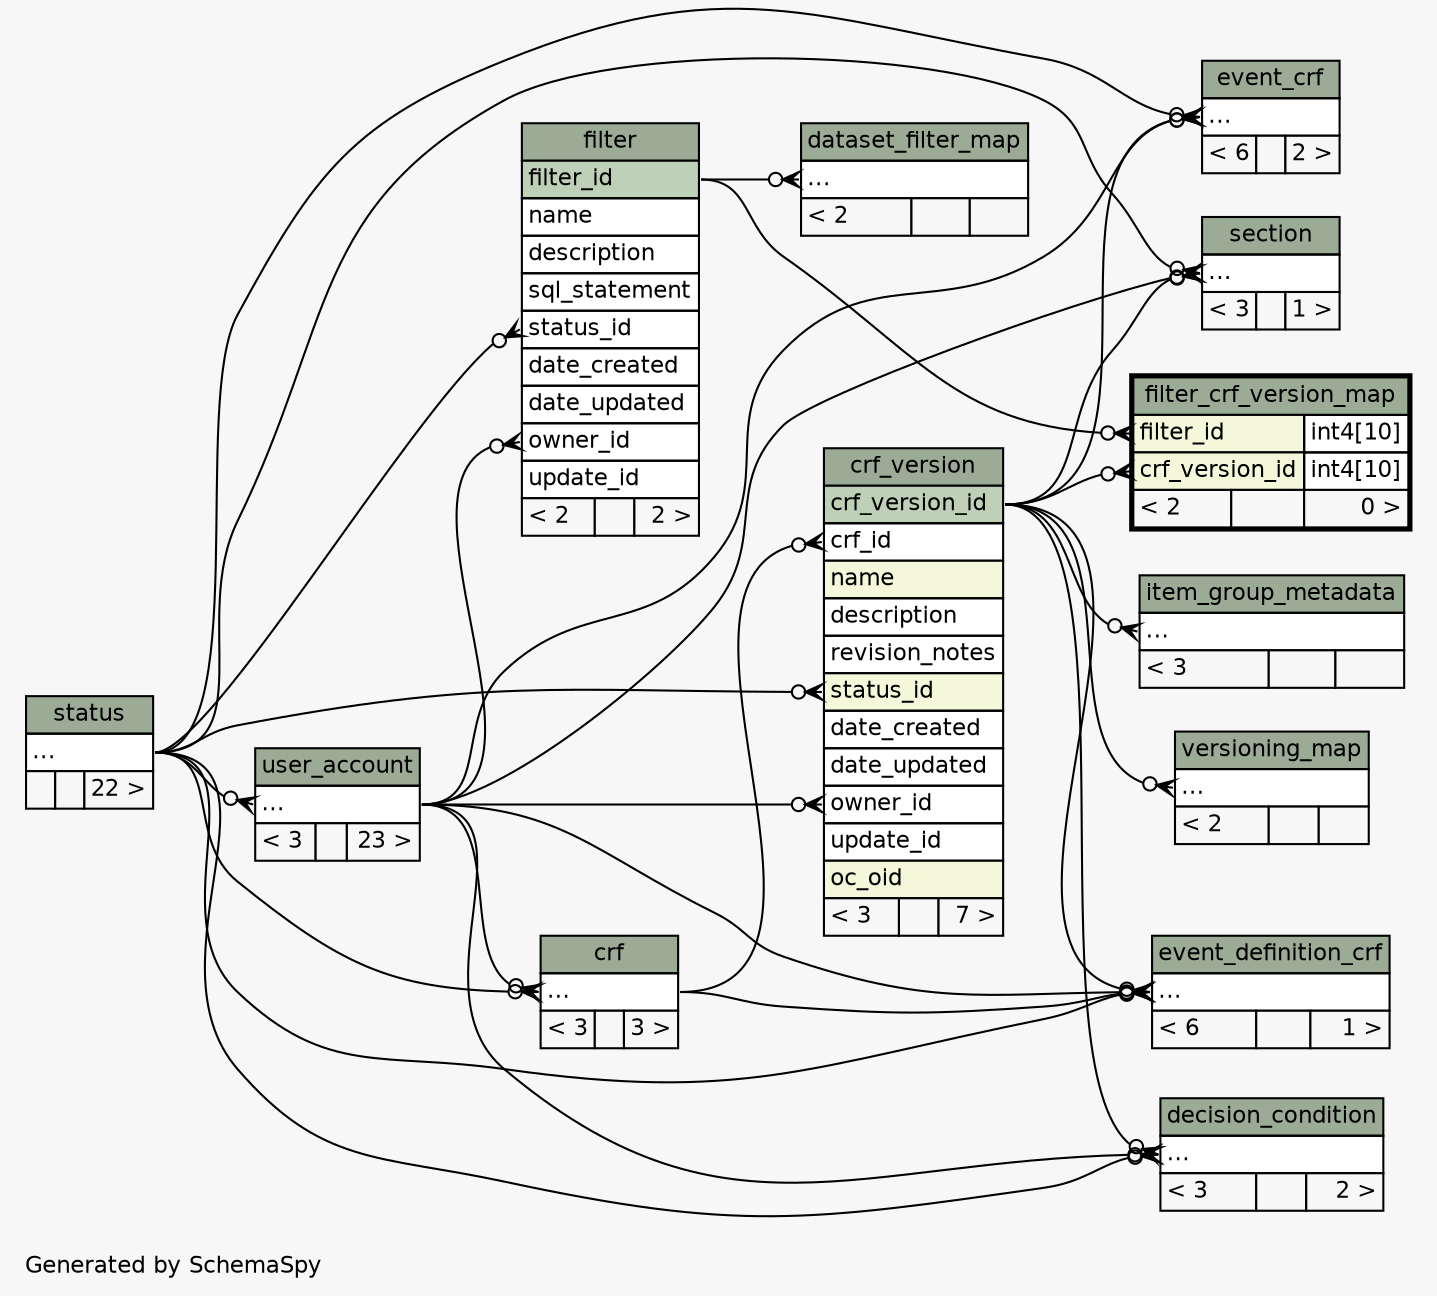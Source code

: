 // dot 2.28.0 on Windows Vista 6.0
// SchemaSpy rev 590
digraph "twoDegreesRelationshipsDiagram" {
  graph [
    rankdir="RL"
    bgcolor="#f7f7f7"
    label="\nGenerated by SchemaSpy"
    labeljust="l"
    nodesep="0.18"
    ranksep="0.46"
    fontname="Helvetica"
    fontsize="11"
  ];
  node [
    fontname="Helvetica"
    fontsize="11"
    shape="plaintext"
  ];
  edge [
    arrowsize="0.8"
  ];
  "crf":"elipses":w -> "user_account":"elipses":e [arrowhead=none dir=back arrowtail=crowodot];
  "crf":"elipses":w -> "status":"elipses":e [arrowhead=none dir=back arrowtail=crowodot];
  "crf_version":"crf_id":w -> "crf":"elipses":e [arrowhead=none dir=back arrowtail=crowodot];
  "crf_version":"owner_id":w -> "user_account":"elipses":e [arrowhead=none dir=back arrowtail=crowodot];
  "crf_version":"status_id":w -> "status":"elipses":e [arrowhead=none dir=back arrowtail=crowodot];
  "dataset_filter_map":"elipses":w -> "filter":"filter_id":e [arrowhead=none dir=back arrowtail=crowodot];
  "decision_condition":"elipses":w -> "crf_version":"crf_version_id":e [arrowhead=none dir=back arrowtail=crowodot];
  "decision_condition":"elipses":w -> "user_account":"elipses":e [arrowhead=none dir=back arrowtail=crowodot];
  "decision_condition":"elipses":w -> "status":"elipses":e [arrowhead=none dir=back arrowtail=crowodot];
  "event_crf":"elipses":w -> "crf_version":"crf_version_id":e [arrowhead=none dir=back arrowtail=crowodot];
  "event_crf":"elipses":w -> "user_account":"elipses":e [arrowhead=none dir=back arrowtail=crowodot];
  "event_crf":"elipses":w -> "status":"elipses":e [arrowhead=none dir=back arrowtail=crowodot];
  "event_definition_crf":"elipses":w -> "crf":"elipses":e [arrowhead=none dir=back arrowtail=crowodot];
  "event_definition_crf":"elipses":w -> "crf_version":"crf_version_id":e [arrowhead=none dir=back arrowtail=crowodot];
  "event_definition_crf":"elipses":w -> "user_account":"elipses":e [arrowhead=none dir=back arrowtail=crowodot];
  "event_definition_crf":"elipses":w -> "status":"elipses":e [arrowhead=none dir=back arrowtail=crowodot];
  "filter":"owner_id":w -> "user_account":"elipses":e [arrowhead=none dir=back arrowtail=crowodot];
  "filter":"status_id":w -> "status":"elipses":e [arrowhead=none dir=back arrowtail=crowodot];
  "filter_crf_version_map":"crf_version_id":w -> "crf_version":"crf_version_id":e [arrowhead=none dir=back arrowtail=crowodot];
  "filter_crf_version_map":"filter_id":w -> "filter":"filter_id":e [arrowhead=none dir=back arrowtail=crowodot];
  "item_group_metadata":"elipses":w -> "crf_version":"crf_version_id":e [arrowhead=none dir=back arrowtail=crowodot];
  "section":"elipses":w -> "crf_version":"crf_version_id":e [arrowhead=none dir=back arrowtail=crowodot];
  "section":"elipses":w -> "user_account":"elipses":e [arrowhead=none dir=back arrowtail=crowodot];
  "section":"elipses":w -> "status":"elipses":e [arrowhead=none dir=back arrowtail=crowodot];
  "user_account":"elipses":w -> "status":"elipses":e [arrowhead=none dir=back arrowtail=crowodot];
  "versioning_map":"elipses":w -> "crf_version":"crf_version_id":e [arrowhead=none dir=back arrowtail=crowodot];
  "crf" [
    label=<
    <TABLE BORDER="0" CELLBORDER="1" CELLSPACING="0" BGCOLOR="#ffffff">
      <TR><TD COLSPAN="3" BGCOLOR="#9bab96" ALIGN="CENTER">crf</TD></TR>
      <TR><TD PORT="elipses" COLSPAN="3" ALIGN="LEFT">...</TD></TR>
      <TR><TD ALIGN="LEFT" BGCOLOR="#f7f7f7">&lt; 3</TD><TD ALIGN="RIGHT" BGCOLOR="#f7f7f7">  </TD><TD ALIGN="RIGHT" BGCOLOR="#f7f7f7">3 &gt;</TD></TR>
    </TABLE>>
    URL="crf.html"
    tooltip="crf"
  ];
  "crf_version" [
    label=<
    <TABLE BORDER="0" CELLBORDER="1" CELLSPACING="0" BGCOLOR="#ffffff">
      <TR><TD COLSPAN="3" BGCOLOR="#9bab96" ALIGN="CENTER">crf_version</TD></TR>
      <TR><TD PORT="crf_version_id" COLSPAN="3" BGCOLOR="#bed1b8" ALIGN="LEFT">crf_version_id</TD></TR>
      <TR><TD PORT="crf_id" COLSPAN="3" ALIGN="LEFT">crf_id</TD></TR>
      <TR><TD PORT="name" COLSPAN="3" BGCOLOR="#f4f7da" ALIGN="LEFT">name</TD></TR>
      <TR><TD PORT="description" COLSPAN="3" ALIGN="LEFT">description</TD></TR>
      <TR><TD PORT="revision_notes" COLSPAN="3" ALIGN="LEFT">revision_notes</TD></TR>
      <TR><TD PORT="status_id" COLSPAN="3" BGCOLOR="#f4f7da" ALIGN="LEFT">status_id</TD></TR>
      <TR><TD PORT="date_created" COLSPAN="3" ALIGN="LEFT">date_created</TD></TR>
      <TR><TD PORT="date_updated" COLSPAN="3" ALIGN="LEFT">date_updated</TD></TR>
      <TR><TD PORT="owner_id" COLSPAN="3" ALIGN="LEFT">owner_id</TD></TR>
      <TR><TD PORT="update_id" COLSPAN="3" ALIGN="LEFT">update_id</TD></TR>
      <TR><TD PORT="oc_oid" COLSPAN="3" BGCOLOR="#f4f7da" ALIGN="LEFT">oc_oid</TD></TR>
      <TR><TD ALIGN="LEFT" BGCOLOR="#f7f7f7">&lt; 3</TD><TD ALIGN="RIGHT" BGCOLOR="#f7f7f7">  </TD><TD ALIGN="RIGHT" BGCOLOR="#f7f7f7">7 &gt;</TD></TR>
    </TABLE>>
    URL="crf_version.html"
    tooltip="crf_version"
  ];
  "dataset_filter_map" [
    label=<
    <TABLE BORDER="0" CELLBORDER="1" CELLSPACING="0" BGCOLOR="#ffffff">
      <TR><TD COLSPAN="3" BGCOLOR="#9bab96" ALIGN="CENTER">dataset_filter_map</TD></TR>
      <TR><TD PORT="elipses" COLSPAN="3" ALIGN="LEFT">...</TD></TR>
      <TR><TD ALIGN="LEFT" BGCOLOR="#f7f7f7">&lt; 2</TD><TD ALIGN="RIGHT" BGCOLOR="#f7f7f7">  </TD><TD ALIGN="RIGHT" BGCOLOR="#f7f7f7">  </TD></TR>
    </TABLE>>
    URL="dataset_filter_map.html"
    tooltip="dataset_filter_map"
  ];
  "decision_condition" [
    label=<
    <TABLE BORDER="0" CELLBORDER="1" CELLSPACING="0" BGCOLOR="#ffffff">
      <TR><TD COLSPAN="3" BGCOLOR="#9bab96" ALIGN="CENTER">decision_condition</TD></TR>
      <TR><TD PORT="elipses" COLSPAN="3" ALIGN="LEFT">...</TD></TR>
      <TR><TD ALIGN="LEFT" BGCOLOR="#f7f7f7">&lt; 3</TD><TD ALIGN="RIGHT" BGCOLOR="#f7f7f7">  </TD><TD ALIGN="RIGHT" BGCOLOR="#f7f7f7">2 &gt;</TD></TR>
    </TABLE>>
    URL="decision_condition.html"
    tooltip="decision_condition"
  ];
  "event_crf" [
    label=<
    <TABLE BORDER="0" CELLBORDER="1" CELLSPACING="0" BGCOLOR="#ffffff">
      <TR><TD COLSPAN="3" BGCOLOR="#9bab96" ALIGN="CENTER">event_crf</TD></TR>
      <TR><TD PORT="elipses" COLSPAN="3" ALIGN="LEFT">...</TD></TR>
      <TR><TD ALIGN="LEFT" BGCOLOR="#f7f7f7">&lt; 6</TD><TD ALIGN="RIGHT" BGCOLOR="#f7f7f7">  </TD><TD ALIGN="RIGHT" BGCOLOR="#f7f7f7">2 &gt;</TD></TR>
    </TABLE>>
    URL="event_crf.html"
    tooltip="event_crf"
  ];
  "event_definition_crf" [
    label=<
    <TABLE BORDER="0" CELLBORDER="1" CELLSPACING="0" BGCOLOR="#ffffff">
      <TR><TD COLSPAN="3" BGCOLOR="#9bab96" ALIGN="CENTER">event_definition_crf</TD></TR>
      <TR><TD PORT="elipses" COLSPAN="3" ALIGN="LEFT">...</TD></TR>
      <TR><TD ALIGN="LEFT" BGCOLOR="#f7f7f7">&lt; 6</TD><TD ALIGN="RIGHT" BGCOLOR="#f7f7f7">  </TD><TD ALIGN="RIGHT" BGCOLOR="#f7f7f7">1 &gt;</TD></TR>
    </TABLE>>
    URL="event_definition_crf.html"
    tooltip="event_definition_crf"
  ];
  "filter" [
    label=<
    <TABLE BORDER="0" CELLBORDER="1" CELLSPACING="0" BGCOLOR="#ffffff">
      <TR><TD COLSPAN="3" BGCOLOR="#9bab96" ALIGN="CENTER">filter</TD></TR>
      <TR><TD PORT="filter_id" COLSPAN="3" BGCOLOR="#bed1b8" ALIGN="LEFT">filter_id</TD></TR>
      <TR><TD PORT="name" COLSPAN="3" ALIGN="LEFT">name</TD></TR>
      <TR><TD PORT="description" COLSPAN="3" ALIGN="LEFT">description</TD></TR>
      <TR><TD PORT="sql_statement" COLSPAN="3" ALIGN="LEFT">sql_statement</TD></TR>
      <TR><TD PORT="status_id" COLSPAN="3" ALIGN="LEFT">status_id</TD></TR>
      <TR><TD PORT="date_created" COLSPAN="3" ALIGN="LEFT">date_created</TD></TR>
      <TR><TD PORT="date_updated" COLSPAN="3" ALIGN="LEFT">date_updated</TD></TR>
      <TR><TD PORT="owner_id" COLSPAN="3" ALIGN="LEFT">owner_id</TD></TR>
      <TR><TD PORT="update_id" COLSPAN="3" ALIGN="LEFT">update_id</TD></TR>
      <TR><TD ALIGN="LEFT" BGCOLOR="#f7f7f7">&lt; 2</TD><TD ALIGN="RIGHT" BGCOLOR="#f7f7f7">  </TD><TD ALIGN="RIGHT" BGCOLOR="#f7f7f7">2 &gt;</TD></TR>
    </TABLE>>
    URL="filter.html"
    tooltip="filter"
  ];
  "filter_crf_version_map" [
    label=<
    <TABLE BORDER="2" CELLBORDER="1" CELLSPACING="0" BGCOLOR="#ffffff">
      <TR><TD COLSPAN="3" BGCOLOR="#9bab96" ALIGN="CENTER">filter_crf_version_map</TD></TR>
      <TR><TD PORT="filter_id" COLSPAN="2" BGCOLOR="#f4f7da" ALIGN="LEFT">filter_id</TD><TD PORT="filter_id.type" ALIGN="LEFT">int4[10]</TD></TR>
      <TR><TD PORT="crf_version_id" COLSPAN="2" BGCOLOR="#f4f7da" ALIGN="LEFT">crf_version_id</TD><TD PORT="crf_version_id.type" ALIGN="LEFT">int4[10]</TD></TR>
      <TR><TD ALIGN="LEFT" BGCOLOR="#f7f7f7">&lt; 2</TD><TD ALIGN="RIGHT" BGCOLOR="#f7f7f7">  </TD><TD ALIGN="RIGHT" BGCOLOR="#f7f7f7">0 &gt;</TD></TR>
    </TABLE>>
    URL="filter_crf_version_map.html"
    tooltip="filter_crf_version_map"
  ];
  "item_group_metadata" [
    label=<
    <TABLE BORDER="0" CELLBORDER="1" CELLSPACING="0" BGCOLOR="#ffffff">
      <TR><TD COLSPAN="3" BGCOLOR="#9bab96" ALIGN="CENTER">item_group_metadata</TD></TR>
      <TR><TD PORT="elipses" COLSPAN="3" ALIGN="LEFT">...</TD></TR>
      <TR><TD ALIGN="LEFT" BGCOLOR="#f7f7f7">&lt; 3</TD><TD ALIGN="RIGHT" BGCOLOR="#f7f7f7">  </TD><TD ALIGN="RIGHT" BGCOLOR="#f7f7f7">  </TD></TR>
    </TABLE>>
    URL="item_group_metadata.html"
    tooltip="item_group_metadata"
  ];
  "section" [
    label=<
    <TABLE BORDER="0" CELLBORDER="1" CELLSPACING="0" BGCOLOR="#ffffff">
      <TR><TD COLSPAN="3" BGCOLOR="#9bab96" ALIGN="CENTER">section</TD></TR>
      <TR><TD PORT="elipses" COLSPAN="3" ALIGN="LEFT">...</TD></TR>
      <TR><TD ALIGN="LEFT" BGCOLOR="#f7f7f7">&lt; 3</TD><TD ALIGN="RIGHT" BGCOLOR="#f7f7f7">  </TD><TD ALIGN="RIGHT" BGCOLOR="#f7f7f7">1 &gt;</TD></TR>
    </TABLE>>
    URL="section.html"
    tooltip="section"
  ];
  "status" [
    label=<
    <TABLE BORDER="0" CELLBORDER="1" CELLSPACING="0" BGCOLOR="#ffffff">
      <TR><TD COLSPAN="3" BGCOLOR="#9bab96" ALIGN="CENTER">status</TD></TR>
      <TR><TD PORT="elipses" COLSPAN="3" ALIGN="LEFT">...</TD></TR>
      <TR><TD ALIGN="LEFT" BGCOLOR="#f7f7f7">  </TD><TD ALIGN="RIGHT" BGCOLOR="#f7f7f7">  </TD><TD ALIGN="RIGHT" BGCOLOR="#f7f7f7">22 &gt;</TD></TR>
    </TABLE>>
    URL="status.html"
    tooltip="status"
  ];
  "user_account" [
    label=<
    <TABLE BORDER="0" CELLBORDER="1" CELLSPACING="0" BGCOLOR="#ffffff">
      <TR><TD COLSPAN="3" BGCOLOR="#9bab96" ALIGN="CENTER">user_account</TD></TR>
      <TR><TD PORT="elipses" COLSPAN="3" ALIGN="LEFT">...</TD></TR>
      <TR><TD ALIGN="LEFT" BGCOLOR="#f7f7f7">&lt; 3</TD><TD ALIGN="RIGHT" BGCOLOR="#f7f7f7">  </TD><TD ALIGN="RIGHT" BGCOLOR="#f7f7f7">23 &gt;</TD></TR>
    </TABLE>>
    URL="user_account.html"
    tooltip="user_account"
  ];
  "versioning_map" [
    label=<
    <TABLE BORDER="0" CELLBORDER="1" CELLSPACING="0" BGCOLOR="#ffffff">
      <TR><TD COLSPAN="3" BGCOLOR="#9bab96" ALIGN="CENTER">versioning_map</TD></TR>
      <TR><TD PORT="elipses" COLSPAN="3" ALIGN="LEFT">...</TD></TR>
      <TR><TD ALIGN="LEFT" BGCOLOR="#f7f7f7">&lt; 2</TD><TD ALIGN="RIGHT" BGCOLOR="#f7f7f7">  </TD><TD ALIGN="RIGHT" BGCOLOR="#f7f7f7">  </TD></TR>
    </TABLE>>
    URL="versioning_map.html"
    tooltip="versioning_map"
  ];
}
